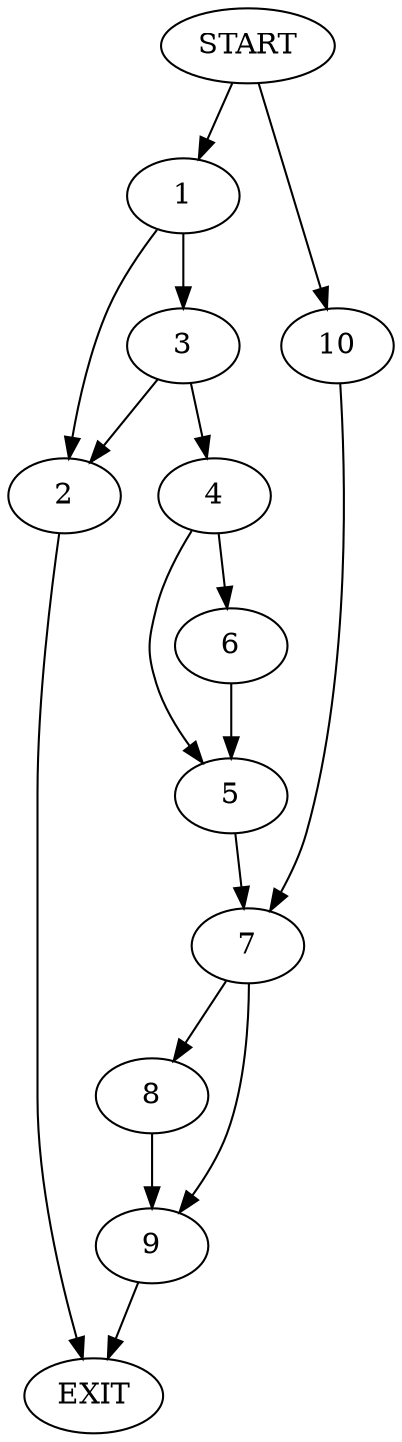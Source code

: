 digraph {
0 [label="START"]
11 [label="EXIT"]
0 -> 1
1 -> 2
1 -> 3
3 -> 4
3 -> 2
2 -> 11
4 -> 5
4 -> 6
5 -> 7
6 -> 5
7 -> 8
7 -> 9
0 -> 10
10 -> 7
9 -> 11
8 -> 9
}
